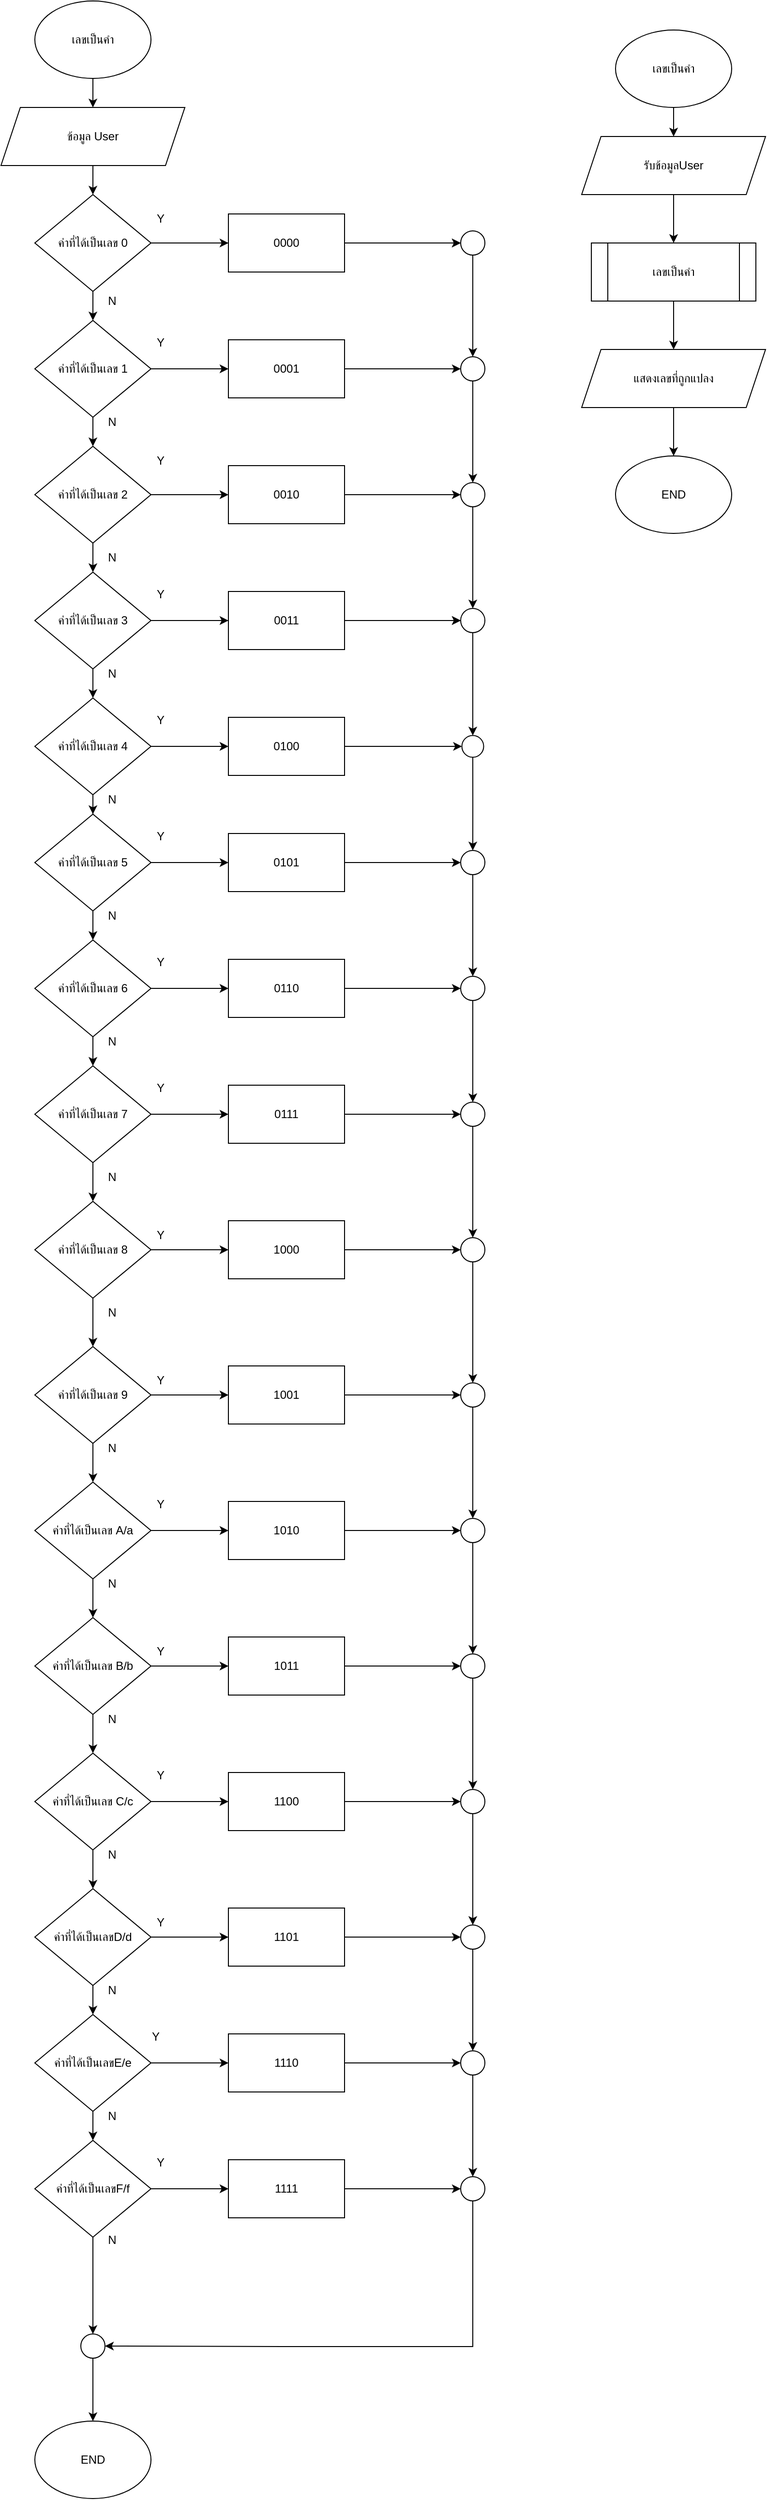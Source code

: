 <mxfile version="25.0.1">
  <diagram name="หน้า-1" id="Ji_WQ_MO0JxOXG2rQ4yz">
    <mxGraphModel dx="4159" dy="1494" grid="1" gridSize="10" guides="1" tooltips="1" connect="1" arrows="1" fold="1" page="1" pageScale="1" pageWidth="827" pageHeight="1169" math="0" shadow="0">
      <root>
        <mxCell id="0" />
        <mxCell id="1" parent="0" />
        <mxCell id="B13nr5ae3nLlpFpf0Mui-1" value="" style="edgeStyle=orthogonalEdgeStyle;rounded=0;orthogonalLoop=1;jettySize=auto;html=1;" edge="1" parent="1" source="B13nr5ae3nLlpFpf0Mui-2" target="B13nr5ae3nLlpFpf0Mui-4">
          <mxGeometry relative="1" as="geometry" />
        </mxCell>
        <mxCell id="B13nr5ae3nLlpFpf0Mui-2" value="เลขเป็นคำ" style="ellipse;whiteSpace=wrap;html=1;" vertex="1" parent="1">
          <mxGeometry x="-770" y="10" width="120" height="80" as="geometry" />
        </mxCell>
        <mxCell id="B13nr5ae3nLlpFpf0Mui-3" value="" style="edgeStyle=orthogonalEdgeStyle;rounded=0;orthogonalLoop=1;jettySize=auto;html=1;" edge="1" parent="1" source="B13nr5ae3nLlpFpf0Mui-4" target="B13nr5ae3nLlpFpf0Mui-8">
          <mxGeometry relative="1" as="geometry" />
        </mxCell>
        <mxCell id="B13nr5ae3nLlpFpf0Mui-4" value="ข้อมูล User" style="shape=parallelogram;perimeter=parallelogramPerimeter;whiteSpace=wrap;html=1;fixedSize=1;" vertex="1" parent="1">
          <mxGeometry x="-805" y="120" width="190" height="60" as="geometry" />
        </mxCell>
        <mxCell id="B13nr5ae3nLlpFpf0Mui-5" value="" style="edgeStyle=orthogonalEdgeStyle;rounded=0;orthogonalLoop=1;jettySize=auto;html=1;" edge="1" parent="1" source="B13nr5ae3nLlpFpf0Mui-8" target="B13nr5ae3nLlpFpf0Mui-11">
          <mxGeometry relative="1" as="geometry" />
        </mxCell>
        <mxCell id="B13nr5ae3nLlpFpf0Mui-6" value="" style="edgeStyle=orthogonalEdgeStyle;rounded=0;orthogonalLoop=1;jettySize=auto;html=1;" edge="1" parent="1" source="B13nr5ae3nLlpFpf0Mui-8" target="B13nr5ae3nLlpFpf0Mui-56">
          <mxGeometry relative="1" as="geometry" />
        </mxCell>
        <mxCell id="B13nr5ae3nLlpFpf0Mui-7" value="" style="edgeStyle=orthogonalEdgeStyle;rounded=0;orthogonalLoop=1;jettySize=auto;html=1;" edge="1" parent="1" source="B13nr5ae3nLlpFpf0Mui-119" target="B13nr5ae3nLlpFpf0Mui-56">
          <mxGeometry relative="1" as="geometry" />
        </mxCell>
        <mxCell id="B13nr5ae3nLlpFpf0Mui-8" value="ค่าที่ได้เป็นเลข 0" style="rhombus;whiteSpace=wrap;html=1;" vertex="1" parent="1">
          <mxGeometry x="-770" y="210" width="120" height="100" as="geometry" />
        </mxCell>
        <mxCell id="B13nr5ae3nLlpFpf0Mui-9" value="" style="edgeStyle=orthogonalEdgeStyle;rounded=0;orthogonalLoop=1;jettySize=auto;html=1;" edge="1" parent="1" source="B13nr5ae3nLlpFpf0Mui-11" target="B13nr5ae3nLlpFpf0Mui-14">
          <mxGeometry relative="1" as="geometry" />
        </mxCell>
        <mxCell id="B13nr5ae3nLlpFpf0Mui-10" value="" style="edgeStyle=orthogonalEdgeStyle;rounded=0;orthogonalLoop=1;jettySize=auto;html=1;" edge="1" parent="1" source="B13nr5ae3nLlpFpf0Mui-121" target="B13nr5ae3nLlpFpf0Mui-58">
          <mxGeometry relative="1" as="geometry" />
        </mxCell>
        <mxCell id="B13nr5ae3nLlpFpf0Mui-11" value="ค่าที่ได้เป็นเลข 1" style="rhombus;whiteSpace=wrap;html=1;" vertex="1" parent="1">
          <mxGeometry x="-770" y="340" width="120" height="100" as="geometry" />
        </mxCell>
        <mxCell id="B13nr5ae3nLlpFpf0Mui-12" value="" style="edgeStyle=orthogonalEdgeStyle;rounded=0;orthogonalLoop=1;jettySize=auto;html=1;" edge="1" parent="1" source="B13nr5ae3nLlpFpf0Mui-14" target="B13nr5ae3nLlpFpf0Mui-18">
          <mxGeometry relative="1" as="geometry" />
        </mxCell>
        <mxCell id="B13nr5ae3nLlpFpf0Mui-13" value="" style="edgeStyle=orthogonalEdgeStyle;rounded=0;orthogonalLoop=1;jettySize=auto;html=1;" edge="1" parent="1" source="B13nr5ae3nLlpFpf0Mui-124" target="B13nr5ae3nLlpFpf0Mui-60">
          <mxGeometry relative="1" as="geometry" />
        </mxCell>
        <mxCell id="B13nr5ae3nLlpFpf0Mui-14" value="ค่าที่ได้เป็นเลข 2" style="rhombus;whiteSpace=wrap;html=1;" vertex="1" parent="1">
          <mxGeometry x="-770" y="470" width="120" height="100" as="geometry" />
        </mxCell>
        <mxCell id="B13nr5ae3nLlpFpf0Mui-15" value="" style="edgeStyle=orthogonalEdgeStyle;rounded=0;orthogonalLoop=1;jettySize=auto;html=1;" edge="1" parent="1" source="B13nr5ae3nLlpFpf0Mui-18" target="B13nr5ae3nLlpFpf0Mui-24">
          <mxGeometry relative="1" as="geometry" />
        </mxCell>
        <mxCell id="B13nr5ae3nLlpFpf0Mui-16" value="" style="edgeStyle=orthogonalEdgeStyle;rounded=0;orthogonalLoop=1;jettySize=auto;html=1;" edge="1" parent="1" source="B13nr5ae3nLlpFpf0Mui-18" target="B13nr5ae3nLlpFpf0Mui-62">
          <mxGeometry relative="1" as="geometry" />
        </mxCell>
        <mxCell id="B13nr5ae3nLlpFpf0Mui-17" value="" style="edgeStyle=orthogonalEdgeStyle;rounded=0;orthogonalLoop=1;jettySize=auto;html=1;" edge="1" parent="1" source="B13nr5ae3nLlpFpf0Mui-126" target="B13nr5ae3nLlpFpf0Mui-62">
          <mxGeometry relative="1" as="geometry" />
        </mxCell>
        <mxCell id="B13nr5ae3nLlpFpf0Mui-18" value="ค่าที่ได้เป็นเลข 3" style="rhombus;whiteSpace=wrap;html=1;" vertex="1" parent="1">
          <mxGeometry x="-770" y="600" width="120" height="100" as="geometry" />
        </mxCell>
        <mxCell id="B13nr5ae3nLlpFpf0Mui-19" value="" style="edgeStyle=orthogonalEdgeStyle;rounded=0;orthogonalLoop=1;jettySize=auto;html=1;" edge="1" parent="1" source="B13nr5ae3nLlpFpf0Mui-21" target="B13nr5ae3nLlpFpf0Mui-30">
          <mxGeometry relative="1" as="geometry" />
        </mxCell>
        <mxCell id="B13nr5ae3nLlpFpf0Mui-20" value="" style="edgeStyle=orthogonalEdgeStyle;rounded=0;orthogonalLoop=1;jettySize=auto;html=1;" edge="1" parent="1" source="B13nr5ae3nLlpFpf0Mui-130" target="B13nr5ae3nLlpFpf0Mui-66">
          <mxGeometry relative="1" as="geometry" />
        </mxCell>
        <mxCell id="B13nr5ae3nLlpFpf0Mui-21" value="ค่าที่ได้เป็นเลข 5" style="rhombus;whiteSpace=wrap;html=1;" vertex="1" parent="1">
          <mxGeometry x="-770" y="850" width="120" height="100" as="geometry" />
        </mxCell>
        <mxCell id="B13nr5ae3nLlpFpf0Mui-22" value="" style="edgeStyle=orthogonalEdgeStyle;rounded=0;orthogonalLoop=1;jettySize=auto;html=1;" edge="1" parent="1" source="B13nr5ae3nLlpFpf0Mui-24" target="B13nr5ae3nLlpFpf0Mui-21">
          <mxGeometry relative="1" as="geometry" />
        </mxCell>
        <mxCell id="B13nr5ae3nLlpFpf0Mui-23" value="" style="edgeStyle=orthogonalEdgeStyle;rounded=0;orthogonalLoop=1;jettySize=auto;html=1;" edge="1" parent="1" source="B13nr5ae3nLlpFpf0Mui-128" target="B13nr5ae3nLlpFpf0Mui-64">
          <mxGeometry relative="1" as="geometry" />
        </mxCell>
        <mxCell id="B13nr5ae3nLlpFpf0Mui-24" value="ค่าที่ได้เป็นเลข 4" style="rhombus;whiteSpace=wrap;html=1;" vertex="1" parent="1">
          <mxGeometry x="-770" y="730" width="120" height="100" as="geometry" />
        </mxCell>
        <mxCell id="B13nr5ae3nLlpFpf0Mui-25" value="" style="edgeStyle=orthogonalEdgeStyle;rounded=0;orthogonalLoop=1;jettySize=auto;html=1;" edge="1" parent="1" source="B13nr5ae3nLlpFpf0Mui-27" target="B13nr5ae3nLlpFpf0Mui-33">
          <mxGeometry relative="1" as="geometry" />
        </mxCell>
        <mxCell id="B13nr5ae3nLlpFpf0Mui-26" value="" style="edgeStyle=orthogonalEdgeStyle;rounded=0;orthogonalLoop=1;jettySize=auto;html=1;" edge="1" parent="1" source="B13nr5ae3nLlpFpf0Mui-134" target="B13nr5ae3nLlpFpf0Mui-70">
          <mxGeometry relative="1" as="geometry" />
        </mxCell>
        <mxCell id="B13nr5ae3nLlpFpf0Mui-27" value="ค่าที่ได้เป็นเลข 7" style="rhombus;whiteSpace=wrap;html=1;" vertex="1" parent="1">
          <mxGeometry x="-770" y="1110" width="120" height="100" as="geometry" />
        </mxCell>
        <mxCell id="B13nr5ae3nLlpFpf0Mui-28" value="" style="edgeStyle=orthogonalEdgeStyle;rounded=0;orthogonalLoop=1;jettySize=auto;html=1;" edge="1" parent="1" source="B13nr5ae3nLlpFpf0Mui-30" target="B13nr5ae3nLlpFpf0Mui-27">
          <mxGeometry relative="1" as="geometry" />
        </mxCell>
        <mxCell id="B13nr5ae3nLlpFpf0Mui-29" value="" style="edgeStyle=orthogonalEdgeStyle;rounded=0;orthogonalLoop=1;jettySize=auto;html=1;" edge="1" parent="1" source="B13nr5ae3nLlpFpf0Mui-132" target="B13nr5ae3nLlpFpf0Mui-68">
          <mxGeometry relative="1" as="geometry" />
        </mxCell>
        <mxCell id="B13nr5ae3nLlpFpf0Mui-30" value="ค่าที่ได้เป็นเลข 6" style="rhombus;whiteSpace=wrap;html=1;" vertex="1" parent="1">
          <mxGeometry x="-770" y="980" width="120" height="100" as="geometry" />
        </mxCell>
        <mxCell id="B13nr5ae3nLlpFpf0Mui-31" value="" style="edgeStyle=orthogonalEdgeStyle;rounded=0;orthogonalLoop=1;jettySize=auto;html=1;" edge="1" parent="1" source="B13nr5ae3nLlpFpf0Mui-33" target="B13nr5ae3nLlpFpf0Mui-36">
          <mxGeometry relative="1" as="geometry" />
        </mxCell>
        <mxCell id="B13nr5ae3nLlpFpf0Mui-32" value="" style="edgeStyle=orthogonalEdgeStyle;rounded=0;orthogonalLoop=1;jettySize=auto;html=1;" edge="1" parent="1" source="B13nr5ae3nLlpFpf0Mui-136" target="B13nr5ae3nLlpFpf0Mui-72">
          <mxGeometry relative="1" as="geometry" />
        </mxCell>
        <mxCell id="B13nr5ae3nLlpFpf0Mui-33" value="ค่าที่ได้เป็นเลข 8" style="rhombus;whiteSpace=wrap;html=1;" vertex="1" parent="1">
          <mxGeometry x="-770" y="1250" width="120" height="100" as="geometry" />
        </mxCell>
        <mxCell id="B13nr5ae3nLlpFpf0Mui-34" value="" style="edgeStyle=orthogonalEdgeStyle;rounded=0;orthogonalLoop=1;jettySize=auto;html=1;" edge="1" parent="1" source="B13nr5ae3nLlpFpf0Mui-36" target="B13nr5ae3nLlpFpf0Mui-39">
          <mxGeometry relative="1" as="geometry" />
        </mxCell>
        <mxCell id="B13nr5ae3nLlpFpf0Mui-35" value="" style="edgeStyle=orthogonalEdgeStyle;rounded=0;orthogonalLoop=1;jettySize=auto;html=1;" edge="1" parent="1" source="B13nr5ae3nLlpFpf0Mui-138" target="B13nr5ae3nLlpFpf0Mui-74">
          <mxGeometry relative="1" as="geometry" />
        </mxCell>
        <mxCell id="B13nr5ae3nLlpFpf0Mui-36" value="ค่าที่ได้เป็นเลข 9" style="rhombus;whiteSpace=wrap;html=1;" vertex="1" parent="1">
          <mxGeometry x="-770" y="1400" width="120" height="100" as="geometry" />
        </mxCell>
        <mxCell id="B13nr5ae3nLlpFpf0Mui-37" value="" style="edgeStyle=orthogonalEdgeStyle;rounded=0;orthogonalLoop=1;jettySize=auto;html=1;" edge="1" parent="1" source="B13nr5ae3nLlpFpf0Mui-39" target="B13nr5ae3nLlpFpf0Mui-42">
          <mxGeometry relative="1" as="geometry" />
        </mxCell>
        <mxCell id="B13nr5ae3nLlpFpf0Mui-38" value="" style="edgeStyle=orthogonalEdgeStyle;rounded=0;orthogonalLoop=1;jettySize=auto;html=1;" edge="1" parent="1" source="B13nr5ae3nLlpFpf0Mui-140" target="B13nr5ae3nLlpFpf0Mui-76">
          <mxGeometry relative="1" as="geometry" />
        </mxCell>
        <mxCell id="B13nr5ae3nLlpFpf0Mui-39" value="ค่าที่ได้เป็นเลข A/a" style="rhombus;whiteSpace=wrap;html=1;" vertex="1" parent="1">
          <mxGeometry x="-770" y="1540" width="120" height="100" as="geometry" />
        </mxCell>
        <mxCell id="B13nr5ae3nLlpFpf0Mui-40" value="" style="edgeStyle=orthogonalEdgeStyle;rounded=0;orthogonalLoop=1;jettySize=auto;html=1;" edge="1" parent="1" source="B13nr5ae3nLlpFpf0Mui-42" target="B13nr5ae3nLlpFpf0Mui-45">
          <mxGeometry relative="1" as="geometry" />
        </mxCell>
        <mxCell id="B13nr5ae3nLlpFpf0Mui-41" value="" style="edgeStyle=orthogonalEdgeStyle;rounded=0;orthogonalLoop=1;jettySize=auto;html=1;" edge="1" parent="1" source="B13nr5ae3nLlpFpf0Mui-142" target="B13nr5ae3nLlpFpf0Mui-78">
          <mxGeometry relative="1" as="geometry" />
        </mxCell>
        <mxCell id="B13nr5ae3nLlpFpf0Mui-42" value="ค่าที่ได้เป็นเลข B/b" style="rhombus;whiteSpace=wrap;html=1;" vertex="1" parent="1">
          <mxGeometry x="-770" y="1680" width="120" height="100" as="geometry" />
        </mxCell>
        <mxCell id="B13nr5ae3nLlpFpf0Mui-43" value="" style="edgeStyle=orthogonalEdgeStyle;rounded=0;orthogonalLoop=1;jettySize=auto;html=1;" edge="1" parent="1" source="B13nr5ae3nLlpFpf0Mui-45" target="B13nr5ae3nLlpFpf0Mui-48">
          <mxGeometry relative="1" as="geometry" />
        </mxCell>
        <mxCell id="B13nr5ae3nLlpFpf0Mui-44" value="" style="edgeStyle=orthogonalEdgeStyle;rounded=0;orthogonalLoop=1;jettySize=auto;html=1;" edge="1" parent="1" source="B13nr5ae3nLlpFpf0Mui-144" target="B13nr5ae3nLlpFpf0Mui-80">
          <mxGeometry relative="1" as="geometry" />
        </mxCell>
        <mxCell id="B13nr5ae3nLlpFpf0Mui-45" value="ค่าที่ได้เป็นเลข C/c" style="rhombus;whiteSpace=wrap;html=1;" vertex="1" parent="1">
          <mxGeometry x="-770" y="1820" width="120" height="100" as="geometry" />
        </mxCell>
        <mxCell id="B13nr5ae3nLlpFpf0Mui-46" value="" style="edgeStyle=orthogonalEdgeStyle;rounded=0;orthogonalLoop=1;jettySize=auto;html=1;" edge="1" parent="1" source="B13nr5ae3nLlpFpf0Mui-48" target="B13nr5ae3nLlpFpf0Mui-51">
          <mxGeometry relative="1" as="geometry" />
        </mxCell>
        <mxCell id="B13nr5ae3nLlpFpf0Mui-47" value="" style="edgeStyle=orthogonalEdgeStyle;rounded=0;orthogonalLoop=1;jettySize=auto;html=1;" edge="1" parent="1" source="B13nr5ae3nLlpFpf0Mui-146" target="B13nr5ae3nLlpFpf0Mui-82">
          <mxGeometry relative="1" as="geometry" />
        </mxCell>
        <mxCell id="B13nr5ae3nLlpFpf0Mui-48" value="ค่าที่ได้เป็นเลขD/d" style="rhombus;whiteSpace=wrap;html=1;" vertex="1" parent="1">
          <mxGeometry x="-770" y="1960" width="120" height="100" as="geometry" />
        </mxCell>
        <mxCell id="B13nr5ae3nLlpFpf0Mui-49" value="" style="edgeStyle=orthogonalEdgeStyle;rounded=0;orthogonalLoop=1;jettySize=auto;html=1;" edge="1" parent="1" source="B13nr5ae3nLlpFpf0Mui-51" target="B13nr5ae3nLlpFpf0Mui-54">
          <mxGeometry relative="1" as="geometry" />
        </mxCell>
        <mxCell id="B13nr5ae3nLlpFpf0Mui-50" value="" style="edgeStyle=orthogonalEdgeStyle;rounded=0;orthogonalLoop=1;jettySize=auto;html=1;" edge="1" parent="1" source="B13nr5ae3nLlpFpf0Mui-148" target="B13nr5ae3nLlpFpf0Mui-84">
          <mxGeometry relative="1" as="geometry" />
        </mxCell>
        <mxCell id="B13nr5ae3nLlpFpf0Mui-51" value="ค่าที่ได้เป็นเลขE/e" style="rhombus;whiteSpace=wrap;html=1;" vertex="1" parent="1">
          <mxGeometry x="-770" y="2090" width="120" height="100" as="geometry" />
        </mxCell>
        <mxCell id="B13nr5ae3nLlpFpf0Mui-52" value="" style="edgeStyle=orthogonalEdgeStyle;rounded=0;orthogonalLoop=1;jettySize=auto;html=1;entryX=0.5;entryY=0;entryDx=0;entryDy=0;" edge="1" parent="1" source="B13nr5ae3nLlpFpf0Mui-54" target="B13nr5ae3nLlpFpf0Mui-288">
          <mxGeometry relative="1" as="geometry">
            <mxPoint x="-710.48" y="2388.2" as="targetPoint" />
          </mxGeometry>
        </mxCell>
        <mxCell id="B13nr5ae3nLlpFpf0Mui-53" value="" style="edgeStyle=orthogonalEdgeStyle;rounded=0;orthogonalLoop=1;jettySize=auto;html=1;" edge="1" parent="1" source="B13nr5ae3nLlpFpf0Mui-150" target="B13nr5ae3nLlpFpf0Mui-86">
          <mxGeometry relative="1" as="geometry" />
        </mxCell>
        <mxCell id="B13nr5ae3nLlpFpf0Mui-54" value="ค่าที่ได้เป็นเลขF/f" style="rhombus;whiteSpace=wrap;html=1;" vertex="1" parent="1">
          <mxGeometry x="-770" y="2220" width="120" height="100" as="geometry" />
        </mxCell>
        <mxCell id="B13nr5ae3nLlpFpf0Mui-55" value="" style="edgeStyle=orthogonalEdgeStyle;rounded=0;orthogonalLoop=1;jettySize=auto;html=1;" edge="1" parent="1" source="B13nr5ae3nLlpFpf0Mui-56" target="B13nr5ae3nLlpFpf0Mui-58">
          <mxGeometry relative="1" as="geometry" />
        </mxCell>
        <mxCell id="B13nr5ae3nLlpFpf0Mui-56" value="" style="ellipse;whiteSpace=wrap;html=1;aspect=fixed;" vertex="1" parent="1">
          <mxGeometry x="-330" y="247.5" width="25" height="25" as="geometry" />
        </mxCell>
        <mxCell id="B13nr5ae3nLlpFpf0Mui-57" value="" style="edgeStyle=orthogonalEdgeStyle;rounded=0;orthogonalLoop=1;jettySize=auto;html=1;" edge="1" parent="1" source="B13nr5ae3nLlpFpf0Mui-58" target="B13nr5ae3nLlpFpf0Mui-60">
          <mxGeometry relative="1" as="geometry" />
        </mxCell>
        <mxCell id="B13nr5ae3nLlpFpf0Mui-58" value="" style="ellipse;whiteSpace=wrap;html=1;aspect=fixed;" vertex="1" parent="1">
          <mxGeometry x="-330" y="377.5" width="25" height="25" as="geometry" />
        </mxCell>
        <mxCell id="B13nr5ae3nLlpFpf0Mui-59" value="" style="edgeStyle=orthogonalEdgeStyle;rounded=0;orthogonalLoop=1;jettySize=auto;html=1;" edge="1" parent="1" source="B13nr5ae3nLlpFpf0Mui-60" target="B13nr5ae3nLlpFpf0Mui-62">
          <mxGeometry relative="1" as="geometry" />
        </mxCell>
        <mxCell id="B13nr5ae3nLlpFpf0Mui-60" value="" style="ellipse;whiteSpace=wrap;html=1;aspect=fixed;" vertex="1" parent="1">
          <mxGeometry x="-330" y="507.5" width="25" height="25" as="geometry" />
        </mxCell>
        <mxCell id="B13nr5ae3nLlpFpf0Mui-61" value="" style="edgeStyle=orthogonalEdgeStyle;rounded=0;orthogonalLoop=1;jettySize=auto;html=1;" edge="1" parent="1" source="B13nr5ae3nLlpFpf0Mui-62" target="B13nr5ae3nLlpFpf0Mui-64">
          <mxGeometry relative="1" as="geometry" />
        </mxCell>
        <mxCell id="B13nr5ae3nLlpFpf0Mui-62" value="" style="ellipse;whiteSpace=wrap;html=1;aspect=fixed;" vertex="1" parent="1">
          <mxGeometry x="-330" y="637.5" width="25" height="25" as="geometry" />
        </mxCell>
        <mxCell id="B13nr5ae3nLlpFpf0Mui-63" value="" style="edgeStyle=orthogonalEdgeStyle;rounded=0;orthogonalLoop=1;jettySize=auto;html=1;" edge="1" parent="1" source="B13nr5ae3nLlpFpf0Mui-64" target="B13nr5ae3nLlpFpf0Mui-66">
          <mxGeometry relative="1" as="geometry" />
        </mxCell>
        <mxCell id="B13nr5ae3nLlpFpf0Mui-64" value="" style="ellipse;whiteSpace=wrap;html=1;aspect=fixed;" vertex="1" parent="1">
          <mxGeometry x="-328.75" y="768.75" width="22.5" height="22.5" as="geometry" />
        </mxCell>
        <mxCell id="B13nr5ae3nLlpFpf0Mui-65" value="" style="edgeStyle=orthogonalEdgeStyle;rounded=0;orthogonalLoop=1;jettySize=auto;html=1;" edge="1" parent="1" source="B13nr5ae3nLlpFpf0Mui-66" target="B13nr5ae3nLlpFpf0Mui-68">
          <mxGeometry relative="1" as="geometry" />
        </mxCell>
        <mxCell id="B13nr5ae3nLlpFpf0Mui-66" value="" style="ellipse;whiteSpace=wrap;html=1;aspect=fixed;" vertex="1" parent="1">
          <mxGeometry x="-330" y="887.5" width="25" height="25" as="geometry" />
        </mxCell>
        <mxCell id="B13nr5ae3nLlpFpf0Mui-67" value="" style="edgeStyle=orthogonalEdgeStyle;rounded=0;orthogonalLoop=1;jettySize=auto;html=1;" edge="1" parent="1" source="B13nr5ae3nLlpFpf0Mui-68" target="B13nr5ae3nLlpFpf0Mui-70">
          <mxGeometry relative="1" as="geometry" />
        </mxCell>
        <mxCell id="B13nr5ae3nLlpFpf0Mui-68" value="" style="ellipse;whiteSpace=wrap;html=1;aspect=fixed;" vertex="1" parent="1">
          <mxGeometry x="-330" y="1017.5" width="25" height="25" as="geometry" />
        </mxCell>
        <mxCell id="B13nr5ae3nLlpFpf0Mui-69" value="" style="edgeStyle=orthogonalEdgeStyle;rounded=0;orthogonalLoop=1;jettySize=auto;html=1;" edge="1" parent="1" source="B13nr5ae3nLlpFpf0Mui-70" target="B13nr5ae3nLlpFpf0Mui-72">
          <mxGeometry relative="1" as="geometry" />
        </mxCell>
        <mxCell id="B13nr5ae3nLlpFpf0Mui-70" value="" style="ellipse;whiteSpace=wrap;html=1;aspect=fixed;" vertex="1" parent="1">
          <mxGeometry x="-330" y="1147.5" width="25" height="25" as="geometry" />
        </mxCell>
        <mxCell id="B13nr5ae3nLlpFpf0Mui-71" style="edgeStyle=orthogonalEdgeStyle;rounded=0;orthogonalLoop=1;jettySize=auto;html=1;entryX=0.5;entryY=0;entryDx=0;entryDy=0;" edge="1" parent="1" source="B13nr5ae3nLlpFpf0Mui-72" target="B13nr5ae3nLlpFpf0Mui-74">
          <mxGeometry relative="1" as="geometry" />
        </mxCell>
        <mxCell id="B13nr5ae3nLlpFpf0Mui-72" value="" style="ellipse;whiteSpace=wrap;html=1;aspect=fixed;" vertex="1" parent="1">
          <mxGeometry x="-330" y="1287.5" width="25" height="25" as="geometry" />
        </mxCell>
        <mxCell id="B13nr5ae3nLlpFpf0Mui-73" value="" style="edgeStyle=orthogonalEdgeStyle;rounded=0;orthogonalLoop=1;jettySize=auto;html=1;" edge="1" parent="1" source="B13nr5ae3nLlpFpf0Mui-74" target="B13nr5ae3nLlpFpf0Mui-76">
          <mxGeometry relative="1" as="geometry" />
        </mxCell>
        <mxCell id="B13nr5ae3nLlpFpf0Mui-74" value="" style="ellipse;whiteSpace=wrap;html=1;aspect=fixed;" vertex="1" parent="1">
          <mxGeometry x="-330" y="1437.5" width="25" height="25" as="geometry" />
        </mxCell>
        <mxCell id="B13nr5ae3nLlpFpf0Mui-75" value="" style="edgeStyle=orthogonalEdgeStyle;rounded=0;orthogonalLoop=1;jettySize=auto;html=1;" edge="1" parent="1" source="B13nr5ae3nLlpFpf0Mui-76" target="B13nr5ae3nLlpFpf0Mui-78">
          <mxGeometry relative="1" as="geometry" />
        </mxCell>
        <mxCell id="B13nr5ae3nLlpFpf0Mui-76" value="" style="ellipse;whiteSpace=wrap;html=1;aspect=fixed;" vertex="1" parent="1">
          <mxGeometry x="-330" y="1577.5" width="25" height="25" as="geometry" />
        </mxCell>
        <mxCell id="B13nr5ae3nLlpFpf0Mui-77" value="" style="edgeStyle=orthogonalEdgeStyle;rounded=0;orthogonalLoop=1;jettySize=auto;html=1;" edge="1" parent="1" source="B13nr5ae3nLlpFpf0Mui-78" target="B13nr5ae3nLlpFpf0Mui-80">
          <mxGeometry relative="1" as="geometry" />
        </mxCell>
        <mxCell id="B13nr5ae3nLlpFpf0Mui-78" value="" style="ellipse;whiteSpace=wrap;html=1;aspect=fixed;" vertex="1" parent="1">
          <mxGeometry x="-330" y="1717.5" width="25" height="25" as="geometry" />
        </mxCell>
        <mxCell id="B13nr5ae3nLlpFpf0Mui-79" value="" style="edgeStyle=orthogonalEdgeStyle;rounded=0;orthogonalLoop=1;jettySize=auto;html=1;" edge="1" parent="1" source="B13nr5ae3nLlpFpf0Mui-80" target="B13nr5ae3nLlpFpf0Mui-82">
          <mxGeometry relative="1" as="geometry" />
        </mxCell>
        <mxCell id="B13nr5ae3nLlpFpf0Mui-80" value="" style="ellipse;whiteSpace=wrap;html=1;aspect=fixed;" vertex="1" parent="1">
          <mxGeometry x="-330" y="1857.5" width="25" height="25" as="geometry" />
        </mxCell>
        <mxCell id="B13nr5ae3nLlpFpf0Mui-81" value="" style="edgeStyle=orthogonalEdgeStyle;rounded=0;orthogonalLoop=1;jettySize=auto;html=1;" edge="1" parent="1" source="B13nr5ae3nLlpFpf0Mui-82" target="B13nr5ae3nLlpFpf0Mui-84">
          <mxGeometry relative="1" as="geometry" />
        </mxCell>
        <mxCell id="B13nr5ae3nLlpFpf0Mui-82" value="" style="ellipse;whiteSpace=wrap;html=1;aspect=fixed;" vertex="1" parent="1">
          <mxGeometry x="-330" y="1997.5" width="25" height="25" as="geometry" />
        </mxCell>
        <mxCell id="B13nr5ae3nLlpFpf0Mui-83" value="" style="edgeStyle=orthogonalEdgeStyle;rounded=0;orthogonalLoop=1;jettySize=auto;html=1;" edge="1" parent="1" source="B13nr5ae3nLlpFpf0Mui-84" target="B13nr5ae3nLlpFpf0Mui-86">
          <mxGeometry relative="1" as="geometry" />
        </mxCell>
        <mxCell id="B13nr5ae3nLlpFpf0Mui-84" value="" style="ellipse;whiteSpace=wrap;html=1;aspect=fixed;" vertex="1" parent="1">
          <mxGeometry x="-330" y="2127.5" width="25" height="25" as="geometry" />
        </mxCell>
        <mxCell id="B13nr5ae3nLlpFpf0Mui-85" style="edgeStyle=orthogonalEdgeStyle;rounded=0;orthogonalLoop=1;jettySize=auto;html=1;entryX=1;entryY=0.5;entryDx=0;entryDy=0;" edge="1" parent="1" source="B13nr5ae3nLlpFpf0Mui-86" target="B13nr5ae3nLlpFpf0Mui-288">
          <mxGeometry relative="1" as="geometry">
            <mxPoint x="-317.5" y="2427.5" as="targetPoint" />
            <Array as="points">
              <mxPoint x="-317" y="2433" />
              <mxPoint x="-514" y="2433" />
            </Array>
          </mxGeometry>
        </mxCell>
        <mxCell id="B13nr5ae3nLlpFpf0Mui-86" value="" style="ellipse;whiteSpace=wrap;html=1;aspect=fixed;" vertex="1" parent="1">
          <mxGeometry x="-330" y="2257.5" width="25" height="25" as="geometry" />
        </mxCell>
        <mxCell id="B13nr5ae3nLlpFpf0Mui-87" value="N" style="text;html=1;align=center;verticalAlign=middle;whiteSpace=wrap;rounded=0;" vertex="1" parent="1">
          <mxGeometry x="-720" y="305" width="60" height="30" as="geometry" />
        </mxCell>
        <mxCell id="B13nr5ae3nLlpFpf0Mui-88" value="N" style="text;html=1;align=center;verticalAlign=middle;whiteSpace=wrap;rounded=0;" vertex="1" parent="1">
          <mxGeometry x="-720" y="430" width="60" height="30" as="geometry" />
        </mxCell>
        <mxCell id="B13nr5ae3nLlpFpf0Mui-89" value="N" style="text;html=1;align=center;verticalAlign=middle;whiteSpace=wrap;rounded=0;" vertex="1" parent="1">
          <mxGeometry x="-720" y="570" width="60" height="30" as="geometry" />
        </mxCell>
        <mxCell id="B13nr5ae3nLlpFpf0Mui-90" value="N" style="text;html=1;align=center;verticalAlign=middle;whiteSpace=wrap;rounded=0;" vertex="1" parent="1">
          <mxGeometry x="-720" y="690" width="60" height="30" as="geometry" />
        </mxCell>
        <mxCell id="B13nr5ae3nLlpFpf0Mui-91" value="N" style="text;html=1;align=center;verticalAlign=middle;whiteSpace=wrap;rounded=0;" vertex="1" parent="1">
          <mxGeometry x="-720" y="820" width="60" height="30" as="geometry" />
        </mxCell>
        <mxCell id="B13nr5ae3nLlpFpf0Mui-92" value="N" style="text;html=1;align=center;verticalAlign=middle;whiteSpace=wrap;rounded=0;" vertex="1" parent="1">
          <mxGeometry x="-720" y="940" width="60" height="30" as="geometry" />
        </mxCell>
        <mxCell id="B13nr5ae3nLlpFpf0Mui-93" value="N" style="text;html=1;align=center;verticalAlign=middle;whiteSpace=wrap;rounded=0;" vertex="1" parent="1">
          <mxGeometry x="-720" y="1070" width="60" height="30" as="geometry" />
        </mxCell>
        <mxCell id="B13nr5ae3nLlpFpf0Mui-94" value="N" style="text;html=1;align=center;verticalAlign=middle;whiteSpace=wrap;rounded=0;" vertex="1" parent="1">
          <mxGeometry x="-720" y="1210" width="60" height="30" as="geometry" />
        </mxCell>
        <mxCell id="B13nr5ae3nLlpFpf0Mui-95" value="N" style="text;html=1;align=center;verticalAlign=middle;whiteSpace=wrap;rounded=0;" vertex="1" parent="1">
          <mxGeometry x="-720" y="1350" width="60" height="30" as="geometry" />
        </mxCell>
        <mxCell id="B13nr5ae3nLlpFpf0Mui-96" value="N" style="text;html=1;align=center;verticalAlign=middle;whiteSpace=wrap;rounded=0;" vertex="1" parent="1">
          <mxGeometry x="-720" y="1490" width="60" height="30" as="geometry" />
        </mxCell>
        <mxCell id="B13nr5ae3nLlpFpf0Mui-97" value="N" style="text;html=1;align=center;verticalAlign=middle;whiteSpace=wrap;rounded=0;" vertex="1" parent="1">
          <mxGeometry x="-720" y="1630" width="60" height="30" as="geometry" />
        </mxCell>
        <mxCell id="B13nr5ae3nLlpFpf0Mui-98" value="N" style="text;html=1;align=center;verticalAlign=middle;whiteSpace=wrap;rounded=0;" vertex="1" parent="1">
          <mxGeometry x="-720" y="1770" width="60" height="30" as="geometry" />
        </mxCell>
        <mxCell id="B13nr5ae3nLlpFpf0Mui-99" value="N" style="text;html=1;align=center;verticalAlign=middle;whiteSpace=wrap;rounded=0;" vertex="1" parent="1">
          <mxGeometry x="-720" y="1910" width="60" height="30" as="geometry" />
        </mxCell>
        <mxCell id="B13nr5ae3nLlpFpf0Mui-100" value="N" style="text;html=1;align=center;verticalAlign=middle;whiteSpace=wrap;rounded=0;" vertex="1" parent="1">
          <mxGeometry x="-720" y="2050" width="60" height="30" as="geometry" />
        </mxCell>
        <mxCell id="B13nr5ae3nLlpFpf0Mui-101" value="N" style="text;html=1;align=center;verticalAlign=middle;whiteSpace=wrap;rounded=0;" vertex="1" parent="1">
          <mxGeometry x="-720" y="2180" width="60" height="30" as="geometry" />
        </mxCell>
        <mxCell id="B13nr5ae3nLlpFpf0Mui-102" value="N" style="text;html=1;align=center;verticalAlign=middle;whiteSpace=wrap;rounded=0;" vertex="1" parent="1">
          <mxGeometry x="-720" y="2308" width="60" height="30" as="geometry" />
        </mxCell>
        <mxCell id="B13nr5ae3nLlpFpf0Mui-103" value="Y" style="text;html=1;align=center;verticalAlign=middle;whiteSpace=wrap;rounded=0;" vertex="1" parent="1">
          <mxGeometry x="-670" y="2227.5" width="60" height="30" as="geometry" />
        </mxCell>
        <mxCell id="B13nr5ae3nLlpFpf0Mui-104" value="Y" style="text;html=1;align=center;verticalAlign=middle;whiteSpace=wrap;rounded=0;" vertex="1" parent="1">
          <mxGeometry x="-670" y="1980" width="60" height="30" as="geometry" />
        </mxCell>
        <mxCell id="B13nr5ae3nLlpFpf0Mui-105" value="Y" style="text;html=1;align=center;verticalAlign=middle;whiteSpace=wrap;rounded=0;" vertex="1" parent="1">
          <mxGeometry x="-670" y="1827.5" width="60" height="30" as="geometry" />
        </mxCell>
        <mxCell id="B13nr5ae3nLlpFpf0Mui-106" value="Y" style="text;html=1;align=center;verticalAlign=middle;whiteSpace=wrap;rounded=0;" vertex="1" parent="1">
          <mxGeometry x="-670" y="1700" width="60" height="30" as="geometry" />
        </mxCell>
        <mxCell id="B13nr5ae3nLlpFpf0Mui-107" value="Y" style="text;html=1;align=center;verticalAlign=middle;whiteSpace=wrap;rounded=0;" vertex="1" parent="1">
          <mxGeometry x="-670" y="1547.5" width="60" height="30" as="geometry" />
        </mxCell>
        <mxCell id="B13nr5ae3nLlpFpf0Mui-108" value="Y" style="text;html=1;align=center;verticalAlign=middle;whiteSpace=wrap;rounded=0;" vertex="1" parent="1">
          <mxGeometry x="-670" y="1420" width="60" height="30" as="geometry" />
        </mxCell>
        <mxCell id="B13nr5ae3nLlpFpf0Mui-109" value="Y" style="text;html=1;align=center;verticalAlign=middle;whiteSpace=wrap;rounded=0;" vertex="1" parent="1">
          <mxGeometry x="-670" y="1270" width="60" height="30" as="geometry" />
        </mxCell>
        <mxCell id="B13nr5ae3nLlpFpf0Mui-110" value="Y" style="text;html=1;align=center;verticalAlign=middle;whiteSpace=wrap;rounded=0;" vertex="1" parent="1">
          <mxGeometry x="-670" y="1117.5" width="60" height="30" as="geometry" />
        </mxCell>
        <mxCell id="B13nr5ae3nLlpFpf0Mui-111" value="Y" style="text;html=1;align=center;verticalAlign=middle;whiteSpace=wrap;rounded=0;" vertex="1" parent="1">
          <mxGeometry x="-670" y="987.5" width="60" height="30" as="geometry" />
        </mxCell>
        <mxCell id="B13nr5ae3nLlpFpf0Mui-112" value="Y" style="text;html=1;align=center;verticalAlign=middle;whiteSpace=wrap;rounded=0;" vertex="1" parent="1">
          <mxGeometry x="-670" y="857.5" width="60" height="30" as="geometry" />
        </mxCell>
        <mxCell id="B13nr5ae3nLlpFpf0Mui-113" value="Y" style="text;html=1;align=center;verticalAlign=middle;whiteSpace=wrap;rounded=0;" vertex="1" parent="1">
          <mxGeometry x="-670" y="737.5" width="60" height="30" as="geometry" />
        </mxCell>
        <mxCell id="B13nr5ae3nLlpFpf0Mui-114" value="Y" style="text;html=1;align=center;verticalAlign=middle;whiteSpace=wrap;rounded=0;" vertex="1" parent="1">
          <mxGeometry x="-670" y="607.5" width="60" height="30" as="geometry" />
        </mxCell>
        <mxCell id="B13nr5ae3nLlpFpf0Mui-115" value="Y" style="text;html=1;align=center;verticalAlign=middle;whiteSpace=wrap;rounded=0;" vertex="1" parent="1">
          <mxGeometry x="-670" y="220" width="60" height="30" as="geometry" />
        </mxCell>
        <mxCell id="B13nr5ae3nLlpFpf0Mui-116" value="Y" style="text;html=1;align=center;verticalAlign=middle;whiteSpace=wrap;rounded=0;" vertex="1" parent="1">
          <mxGeometry x="-670" y="470" width="60" height="30" as="geometry" />
        </mxCell>
        <mxCell id="B13nr5ae3nLlpFpf0Mui-117" value="Y" style="text;html=1;align=center;verticalAlign=middle;whiteSpace=wrap;rounded=0;" vertex="1" parent="1">
          <mxGeometry x="-670" y="347.5" width="60" height="30" as="geometry" />
        </mxCell>
        <mxCell id="B13nr5ae3nLlpFpf0Mui-118" value="" style="edgeStyle=orthogonalEdgeStyle;rounded=0;orthogonalLoop=1;jettySize=auto;html=1;" edge="1" parent="1" source="B13nr5ae3nLlpFpf0Mui-8" target="B13nr5ae3nLlpFpf0Mui-119">
          <mxGeometry relative="1" as="geometry">
            <mxPoint x="-650" y="260" as="sourcePoint" />
            <mxPoint x="-330" y="260" as="targetPoint" />
          </mxGeometry>
        </mxCell>
        <mxCell id="B13nr5ae3nLlpFpf0Mui-119" value="0000" style="rounded=0;whiteSpace=wrap;html=1;" vertex="1" parent="1">
          <mxGeometry x="-570" y="230" width="120" height="60" as="geometry" />
        </mxCell>
        <mxCell id="B13nr5ae3nLlpFpf0Mui-120" value="" style="edgeStyle=orthogonalEdgeStyle;rounded=0;orthogonalLoop=1;jettySize=auto;html=1;" edge="1" parent="1" source="B13nr5ae3nLlpFpf0Mui-11" target="B13nr5ae3nLlpFpf0Mui-121">
          <mxGeometry relative="1" as="geometry">
            <mxPoint x="-650" y="390" as="sourcePoint" />
            <mxPoint x="-330" y="390" as="targetPoint" />
          </mxGeometry>
        </mxCell>
        <mxCell id="B13nr5ae3nLlpFpf0Mui-121" value="0001" style="rounded=0;whiteSpace=wrap;html=1;" vertex="1" parent="1">
          <mxGeometry x="-570" y="360" width="120" height="60" as="geometry" />
        </mxCell>
        <mxCell id="B13nr5ae3nLlpFpf0Mui-122" value="Y" style="text;html=1;align=center;verticalAlign=middle;whiteSpace=wrap;rounded=0;" vertex="1" parent="1">
          <mxGeometry x="-675" y="2097.5" width="60" height="30" as="geometry" />
        </mxCell>
        <mxCell id="B13nr5ae3nLlpFpf0Mui-123" value="" style="edgeStyle=orthogonalEdgeStyle;rounded=0;orthogonalLoop=1;jettySize=auto;html=1;" edge="1" parent="1" source="B13nr5ae3nLlpFpf0Mui-14" target="B13nr5ae3nLlpFpf0Mui-124">
          <mxGeometry relative="1" as="geometry">
            <mxPoint x="-650" y="520" as="sourcePoint" />
            <mxPoint x="-330" y="520" as="targetPoint" />
          </mxGeometry>
        </mxCell>
        <mxCell id="B13nr5ae3nLlpFpf0Mui-124" value="0010" style="rounded=0;whiteSpace=wrap;html=1;" vertex="1" parent="1">
          <mxGeometry x="-570" y="490" width="120" height="60" as="geometry" />
        </mxCell>
        <mxCell id="B13nr5ae3nLlpFpf0Mui-125" value="" style="edgeStyle=orthogonalEdgeStyle;rounded=0;orthogonalLoop=1;jettySize=auto;html=1;" edge="1" parent="1" source="B13nr5ae3nLlpFpf0Mui-18" target="B13nr5ae3nLlpFpf0Mui-126">
          <mxGeometry relative="1" as="geometry">
            <mxPoint x="-650" y="650" as="sourcePoint" />
            <mxPoint x="-330" y="650" as="targetPoint" />
          </mxGeometry>
        </mxCell>
        <mxCell id="B13nr5ae3nLlpFpf0Mui-126" value="0011" style="rounded=0;whiteSpace=wrap;html=1;" vertex="1" parent="1">
          <mxGeometry x="-570" y="620" width="120" height="60" as="geometry" />
        </mxCell>
        <mxCell id="B13nr5ae3nLlpFpf0Mui-127" value="" style="edgeStyle=orthogonalEdgeStyle;rounded=0;orthogonalLoop=1;jettySize=auto;html=1;" edge="1" parent="1" source="B13nr5ae3nLlpFpf0Mui-24" target="B13nr5ae3nLlpFpf0Mui-128">
          <mxGeometry relative="1" as="geometry">
            <mxPoint x="-650" y="780" as="sourcePoint" />
            <mxPoint x="-329" y="780" as="targetPoint" />
          </mxGeometry>
        </mxCell>
        <mxCell id="B13nr5ae3nLlpFpf0Mui-128" value="0100" style="rounded=0;whiteSpace=wrap;html=1;" vertex="1" parent="1">
          <mxGeometry x="-570" y="750" width="120" height="60" as="geometry" />
        </mxCell>
        <mxCell id="B13nr5ae3nLlpFpf0Mui-129" value="" style="edgeStyle=orthogonalEdgeStyle;rounded=0;orthogonalLoop=1;jettySize=auto;html=1;" edge="1" parent="1" source="B13nr5ae3nLlpFpf0Mui-21" target="B13nr5ae3nLlpFpf0Mui-130">
          <mxGeometry relative="1" as="geometry">
            <mxPoint x="-650" y="900" as="sourcePoint" />
            <mxPoint x="-330" y="900" as="targetPoint" />
          </mxGeometry>
        </mxCell>
        <mxCell id="B13nr5ae3nLlpFpf0Mui-130" value="0101" style="rounded=0;whiteSpace=wrap;html=1;" vertex="1" parent="1">
          <mxGeometry x="-570" y="870" width="120" height="60" as="geometry" />
        </mxCell>
        <mxCell id="B13nr5ae3nLlpFpf0Mui-131" value="" style="edgeStyle=orthogonalEdgeStyle;rounded=0;orthogonalLoop=1;jettySize=auto;html=1;" edge="1" parent="1" source="B13nr5ae3nLlpFpf0Mui-30" target="B13nr5ae3nLlpFpf0Mui-132">
          <mxGeometry relative="1" as="geometry">
            <mxPoint x="-650" y="1030" as="sourcePoint" />
            <mxPoint x="-330" y="1030" as="targetPoint" />
          </mxGeometry>
        </mxCell>
        <mxCell id="B13nr5ae3nLlpFpf0Mui-132" value="0110" style="rounded=0;whiteSpace=wrap;html=1;" vertex="1" parent="1">
          <mxGeometry x="-570" y="1000" width="120" height="60" as="geometry" />
        </mxCell>
        <mxCell id="B13nr5ae3nLlpFpf0Mui-133" value="" style="edgeStyle=orthogonalEdgeStyle;rounded=0;orthogonalLoop=1;jettySize=auto;html=1;" edge="1" parent="1" source="B13nr5ae3nLlpFpf0Mui-27" target="B13nr5ae3nLlpFpf0Mui-134">
          <mxGeometry relative="1" as="geometry">
            <mxPoint x="-650" y="1160" as="sourcePoint" />
            <mxPoint x="-330" y="1160" as="targetPoint" />
          </mxGeometry>
        </mxCell>
        <mxCell id="B13nr5ae3nLlpFpf0Mui-134" value="0111" style="rounded=0;whiteSpace=wrap;html=1;" vertex="1" parent="1">
          <mxGeometry x="-570" y="1130" width="120" height="60" as="geometry" />
        </mxCell>
        <mxCell id="B13nr5ae3nLlpFpf0Mui-135" value="" style="edgeStyle=orthogonalEdgeStyle;rounded=0;orthogonalLoop=1;jettySize=auto;html=1;" edge="1" parent="1" source="B13nr5ae3nLlpFpf0Mui-33" target="B13nr5ae3nLlpFpf0Mui-136">
          <mxGeometry relative="1" as="geometry">
            <mxPoint x="-650" y="1300" as="sourcePoint" />
            <mxPoint x="-330" y="1300" as="targetPoint" />
          </mxGeometry>
        </mxCell>
        <mxCell id="B13nr5ae3nLlpFpf0Mui-136" value="1000" style="rounded=0;whiteSpace=wrap;html=1;" vertex="1" parent="1">
          <mxGeometry x="-570" y="1270" width="120" height="60" as="geometry" />
        </mxCell>
        <mxCell id="B13nr5ae3nLlpFpf0Mui-137" value="" style="edgeStyle=orthogonalEdgeStyle;rounded=0;orthogonalLoop=1;jettySize=auto;html=1;" edge="1" parent="1" source="B13nr5ae3nLlpFpf0Mui-36" target="B13nr5ae3nLlpFpf0Mui-138">
          <mxGeometry relative="1" as="geometry">
            <mxPoint x="-650" y="1450" as="sourcePoint" />
            <mxPoint x="-330" y="1450" as="targetPoint" />
          </mxGeometry>
        </mxCell>
        <mxCell id="B13nr5ae3nLlpFpf0Mui-138" value="1001" style="rounded=0;whiteSpace=wrap;html=1;" vertex="1" parent="1">
          <mxGeometry x="-570" y="1420" width="120" height="60" as="geometry" />
        </mxCell>
        <mxCell id="B13nr5ae3nLlpFpf0Mui-139" value="" style="edgeStyle=orthogonalEdgeStyle;rounded=0;orthogonalLoop=1;jettySize=auto;html=1;" edge="1" parent="1" source="B13nr5ae3nLlpFpf0Mui-39" target="B13nr5ae3nLlpFpf0Mui-140">
          <mxGeometry relative="1" as="geometry">
            <mxPoint x="-650" y="1590" as="sourcePoint" />
            <mxPoint x="-330" y="1590" as="targetPoint" />
          </mxGeometry>
        </mxCell>
        <mxCell id="B13nr5ae3nLlpFpf0Mui-140" value="1010" style="rounded=0;whiteSpace=wrap;html=1;" vertex="1" parent="1">
          <mxGeometry x="-570" y="1560" width="120" height="60" as="geometry" />
        </mxCell>
        <mxCell id="B13nr5ae3nLlpFpf0Mui-141" value="" style="edgeStyle=orthogonalEdgeStyle;rounded=0;orthogonalLoop=1;jettySize=auto;html=1;" edge="1" parent="1" source="B13nr5ae3nLlpFpf0Mui-42" target="B13nr5ae3nLlpFpf0Mui-142">
          <mxGeometry relative="1" as="geometry">
            <mxPoint x="-650" y="1730" as="sourcePoint" />
            <mxPoint x="-330" y="1730" as="targetPoint" />
          </mxGeometry>
        </mxCell>
        <mxCell id="B13nr5ae3nLlpFpf0Mui-142" value="1011" style="rounded=0;whiteSpace=wrap;html=1;" vertex="1" parent="1">
          <mxGeometry x="-570" y="1700" width="120" height="60" as="geometry" />
        </mxCell>
        <mxCell id="B13nr5ae3nLlpFpf0Mui-143" value="" style="edgeStyle=orthogonalEdgeStyle;rounded=0;orthogonalLoop=1;jettySize=auto;html=1;" edge="1" parent="1" source="B13nr5ae3nLlpFpf0Mui-45" target="B13nr5ae3nLlpFpf0Mui-144">
          <mxGeometry relative="1" as="geometry">
            <mxPoint x="-650" y="1870" as="sourcePoint" />
            <mxPoint x="-330" y="1870" as="targetPoint" />
          </mxGeometry>
        </mxCell>
        <mxCell id="B13nr5ae3nLlpFpf0Mui-144" value="1100" style="rounded=0;whiteSpace=wrap;html=1;" vertex="1" parent="1">
          <mxGeometry x="-570" y="1840" width="120" height="60" as="geometry" />
        </mxCell>
        <mxCell id="B13nr5ae3nLlpFpf0Mui-145" value="" style="edgeStyle=orthogonalEdgeStyle;rounded=0;orthogonalLoop=1;jettySize=auto;html=1;" edge="1" parent="1" source="B13nr5ae3nLlpFpf0Mui-48" target="B13nr5ae3nLlpFpf0Mui-146">
          <mxGeometry relative="1" as="geometry">
            <mxPoint x="-650" y="2010" as="sourcePoint" />
            <mxPoint x="-330" y="2010" as="targetPoint" />
          </mxGeometry>
        </mxCell>
        <mxCell id="B13nr5ae3nLlpFpf0Mui-146" value="1101" style="rounded=0;whiteSpace=wrap;html=1;" vertex="1" parent="1">
          <mxGeometry x="-570" y="1980" width="120" height="60" as="geometry" />
        </mxCell>
        <mxCell id="B13nr5ae3nLlpFpf0Mui-147" value="" style="edgeStyle=orthogonalEdgeStyle;rounded=0;orthogonalLoop=1;jettySize=auto;html=1;" edge="1" parent="1" source="B13nr5ae3nLlpFpf0Mui-51" target="B13nr5ae3nLlpFpf0Mui-148">
          <mxGeometry relative="1" as="geometry">
            <mxPoint x="-650" y="2140" as="sourcePoint" />
            <mxPoint x="-330" y="2140" as="targetPoint" />
          </mxGeometry>
        </mxCell>
        <mxCell id="B13nr5ae3nLlpFpf0Mui-148" value="1110" style="rounded=0;whiteSpace=wrap;html=1;" vertex="1" parent="1">
          <mxGeometry x="-570" y="2110" width="120" height="60" as="geometry" />
        </mxCell>
        <mxCell id="B13nr5ae3nLlpFpf0Mui-149" value="" style="edgeStyle=orthogonalEdgeStyle;rounded=0;orthogonalLoop=1;jettySize=auto;html=1;" edge="1" parent="1" source="B13nr5ae3nLlpFpf0Mui-54" target="B13nr5ae3nLlpFpf0Mui-150">
          <mxGeometry relative="1" as="geometry">
            <mxPoint x="-650" y="2270" as="sourcePoint" />
            <mxPoint x="-330" y="2270" as="targetPoint" />
          </mxGeometry>
        </mxCell>
        <mxCell id="B13nr5ae3nLlpFpf0Mui-150" value="1111" style="rounded=0;whiteSpace=wrap;html=1;" vertex="1" parent="1">
          <mxGeometry x="-570" y="2240" width="120" height="60" as="geometry" />
        </mxCell>
        <mxCell id="B13nr5ae3nLlpFpf0Mui-287" value="" style="edgeStyle=orthogonalEdgeStyle;rounded=0;orthogonalLoop=1;jettySize=auto;html=1;" edge="1" parent="1" source="B13nr5ae3nLlpFpf0Mui-288" target="B13nr5ae3nLlpFpf0Mui-289">
          <mxGeometry relative="1" as="geometry" />
        </mxCell>
        <mxCell id="B13nr5ae3nLlpFpf0Mui-288" value="" style="ellipse;whiteSpace=wrap;html=1;aspect=fixed;" vertex="1" parent="1">
          <mxGeometry x="-722.5" y="2420" width="25" height="25" as="geometry" />
        </mxCell>
        <mxCell id="B13nr5ae3nLlpFpf0Mui-289" value="END" style="ellipse;whiteSpace=wrap;html=1;" vertex="1" parent="1">
          <mxGeometry x="-770" y="2510" width="120" height="80" as="geometry" />
        </mxCell>
        <mxCell id="B13nr5ae3nLlpFpf0Mui-290" value="" style="edgeStyle=orthogonalEdgeStyle;rounded=0;orthogonalLoop=1;jettySize=auto;html=1;" edge="1" parent="1" source="B13nr5ae3nLlpFpf0Mui-291" target="B13nr5ae3nLlpFpf0Mui-293">
          <mxGeometry relative="1" as="geometry" />
        </mxCell>
        <mxCell id="B13nr5ae3nLlpFpf0Mui-291" value="เลขเป็นคำ" style="ellipse;whiteSpace=wrap;html=1;" vertex="1" parent="1">
          <mxGeometry x="-170" y="40" width="120" height="80" as="geometry" />
        </mxCell>
        <mxCell id="B13nr5ae3nLlpFpf0Mui-292" value="" style="edgeStyle=orthogonalEdgeStyle;rounded=0;orthogonalLoop=1;jettySize=auto;html=1;" edge="1" parent="1" source="B13nr5ae3nLlpFpf0Mui-293" target="B13nr5ae3nLlpFpf0Mui-295">
          <mxGeometry relative="1" as="geometry" />
        </mxCell>
        <mxCell id="B13nr5ae3nLlpFpf0Mui-293" value="รับข้อมูลUser" style="shape=parallelogram;perimeter=parallelogramPerimeter;whiteSpace=wrap;html=1;fixedSize=1;" vertex="1" parent="1">
          <mxGeometry x="-205" y="150" width="190" height="60" as="geometry" />
        </mxCell>
        <mxCell id="B13nr5ae3nLlpFpf0Mui-294" value="" style="edgeStyle=orthogonalEdgeStyle;rounded=0;orthogonalLoop=1;jettySize=auto;html=1;" edge="1" parent="1" source="B13nr5ae3nLlpFpf0Mui-295" target="B13nr5ae3nLlpFpf0Mui-298">
          <mxGeometry relative="1" as="geometry" />
        </mxCell>
        <mxCell id="B13nr5ae3nLlpFpf0Mui-295" value="เลขเป็นคำ" style="shape=process;whiteSpace=wrap;html=1;backgroundOutline=1;" vertex="1" parent="1">
          <mxGeometry x="-195" y="260" width="170" height="60" as="geometry" />
        </mxCell>
        <mxCell id="B13nr5ae3nLlpFpf0Mui-296" value="END" style="ellipse;whiteSpace=wrap;html=1;" vertex="1" parent="1">
          <mxGeometry x="-170" y="480" width="120" height="80" as="geometry" />
        </mxCell>
        <mxCell id="B13nr5ae3nLlpFpf0Mui-297" value="" style="edgeStyle=orthogonalEdgeStyle;rounded=0;orthogonalLoop=1;jettySize=auto;html=1;" edge="1" parent="1" source="B13nr5ae3nLlpFpf0Mui-298" target="B13nr5ae3nLlpFpf0Mui-296">
          <mxGeometry relative="1" as="geometry" />
        </mxCell>
        <mxCell id="B13nr5ae3nLlpFpf0Mui-298" value="แสดงเลขที่ถูกแปลง" style="shape=parallelogram;perimeter=parallelogramPerimeter;whiteSpace=wrap;html=1;fixedSize=1;" vertex="1" parent="1">
          <mxGeometry x="-205" y="370" width="190" height="60" as="geometry" />
        </mxCell>
      </root>
    </mxGraphModel>
  </diagram>
</mxfile>
